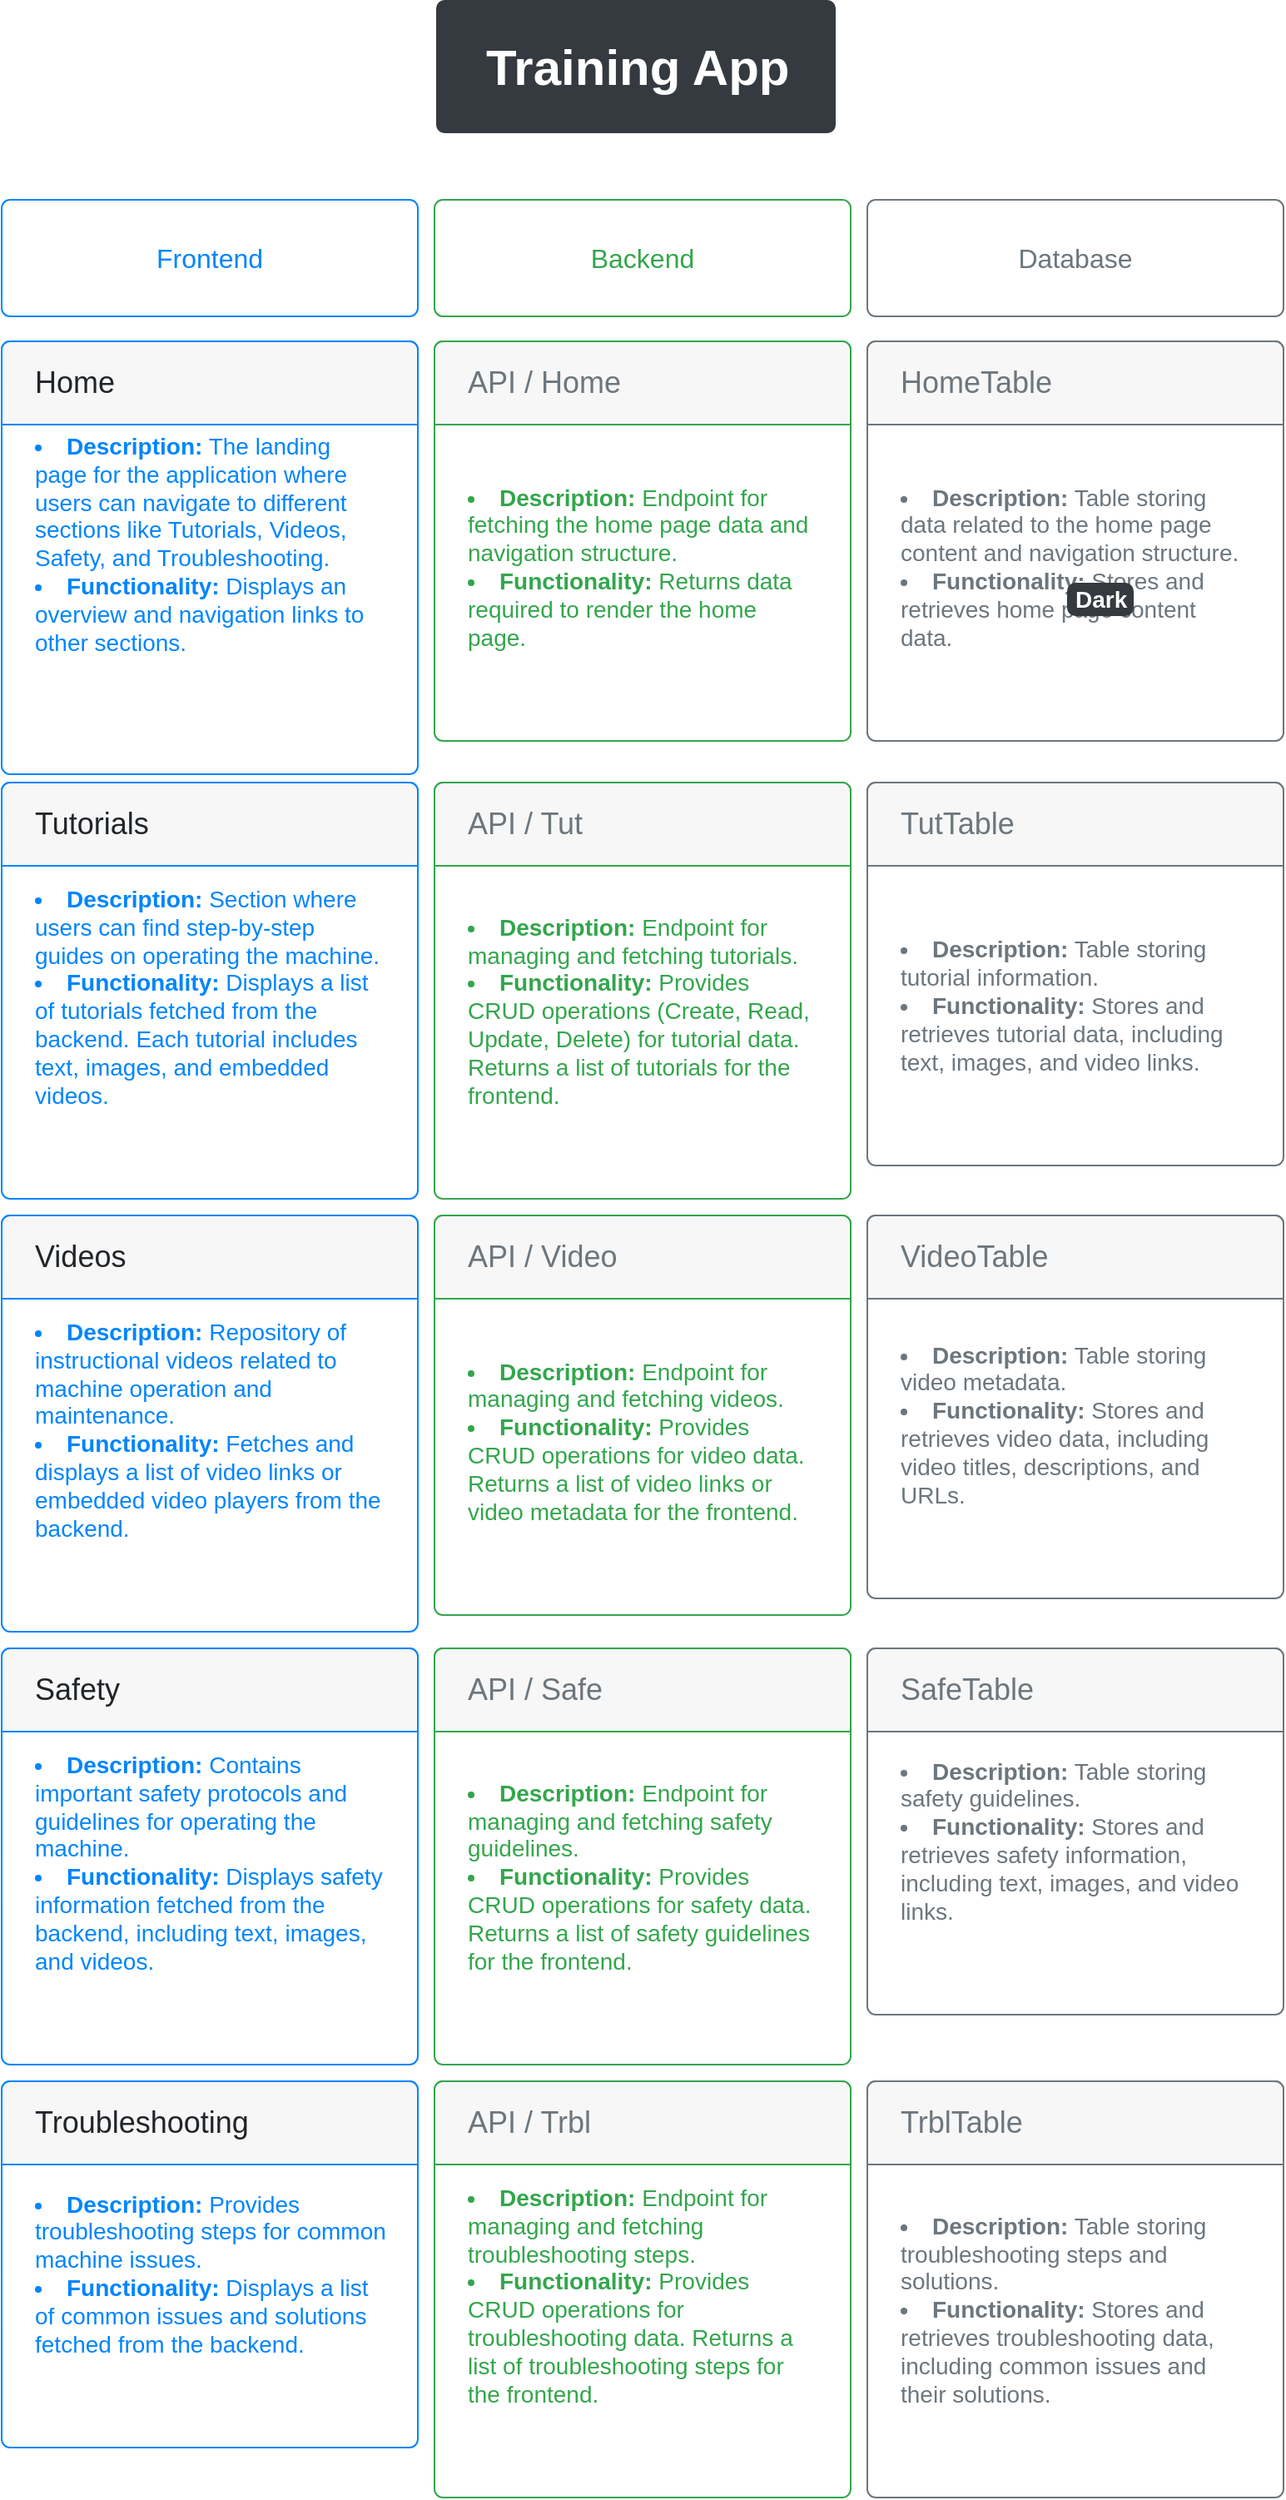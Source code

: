 <mxfile version="24.4.13" type="github">
  <diagram name="Page-1" id="uvxl58Gkmtpq-BO5B7qE">
    <mxGraphModel dx="2074" dy="2192" grid="1" gridSize="10" guides="1" tooltips="1" connect="1" arrows="1" fold="1" page="1" pageScale="1" pageWidth="850" pageHeight="1100" math="0" shadow="0">
      <root>
        <mxCell id="0" />
        <mxCell id="1" parent="0" />
        <mxCell id="za2RijrE2fHr1rWfp9be-4" value="&#xa;&lt;li&gt;&lt;strong&gt;Description:&lt;/strong&gt; The landing page for the application where users can navigate to different sections like Tutorials, Videos, Safety, and Troubleshooting.&lt;/li&gt;&lt;li&gt;&lt;strong&gt;Functionality:&lt;/strong&gt; Displays an overview and navigation links to other sections.&lt;/li&gt;&#xa;&#xa;" style="html=1;shadow=0;dashed=0;shape=mxgraph.bootstrap.rrect;rSize=5;strokeColor=#0085FC;html=1;whiteSpace=wrap;fillColor=#ffffff;fontColor=#0085FC;verticalAlign=middle;align=left;spacing=20;spacingBottom=0;fontSize=14;textDirection=ltr;" vertex="1" parent="1">
          <mxGeometry x="30" y="-145" width="250" height="260" as="geometry" />
        </mxCell>
        <mxCell id="za2RijrE2fHr1rWfp9be-5" value="Home" style="html=1;shadow=0;dashed=0;shape=mxgraph.bootstrap.topButton;rSize=5;perimeter=none;whiteSpace=wrap;fillColor=#F7F7F7;strokeColor=#0085FC;fontColor=#212529;resizeWidth=1;fontSize=18;align=left;spacing=20;" vertex="1" parent="za2RijrE2fHr1rWfp9be-4">
          <mxGeometry width="250" height="50" relative="1" as="geometry" />
        </mxCell>
        <mxCell id="za2RijrE2fHr1rWfp9be-6" value="&#xa;&lt;li&gt;&lt;strong&gt;Description:&lt;/strong&gt; Section where users can find step-by-step guides on operating the machine.&lt;/li&gt;&lt;li&gt;&lt;strong&gt;Functionality:&lt;/strong&gt; Displays a list of tutorials fetched from the backend. Each tutorial includes text, images, and embedded videos.&lt;/li&gt;&#xa;&#xa;" style="html=1;shadow=0;dashed=0;shape=mxgraph.bootstrap.rrect;rSize=5;strokeColor=#0085FC;html=1;whiteSpace=wrap;fillColor=#ffffff;fontColor=#0085FC;verticalAlign=bottom;align=left;spacing=20;spacingBottom=0;fontSize=14;" vertex="1" parent="1">
          <mxGeometry x="30" y="120" width="250" height="250" as="geometry" />
        </mxCell>
        <mxCell id="za2RijrE2fHr1rWfp9be-7" value="Tutorials" style="html=1;shadow=0;dashed=0;shape=mxgraph.bootstrap.topButton;rSize=5;perimeter=none;whiteSpace=wrap;fillColor=#F7F7F7;strokeColor=#0085FC;fontColor=#212529;resizeWidth=1;fontSize=18;align=left;spacing=20;" vertex="1" parent="za2RijrE2fHr1rWfp9be-6">
          <mxGeometry width="250" height="50" relative="1" as="geometry" />
        </mxCell>
        <mxCell id="za2RijrE2fHr1rWfp9be-8" value="&#xa;&lt;li&gt;&lt;strong&gt;Description:&lt;/strong&gt; Repository of instructional videos related to machine operation and maintenance.&lt;/li&gt;&lt;li&gt;&lt;strong&gt;Functionality:&lt;/strong&gt; Fetches and displays a list of video links or embedded video players from the backend.&lt;/li&gt;&#xa;&#xa;" style="html=1;shadow=0;dashed=0;shape=mxgraph.bootstrap.rrect;rSize=5;strokeColor=#0085FC;html=1;whiteSpace=wrap;fillColor=#ffffff;fontColor=#0085FC;verticalAlign=bottom;align=left;spacing=20;spacingBottom=0;fontSize=14;" vertex="1" parent="1">
          <mxGeometry x="30" y="380" width="250" height="250" as="geometry" />
        </mxCell>
        <mxCell id="za2RijrE2fHr1rWfp9be-9" value="Videos" style="html=1;shadow=0;dashed=0;shape=mxgraph.bootstrap.topButton;rSize=5;perimeter=none;whiteSpace=wrap;fillColor=#F7F7F7;strokeColor=#0085FC;fontColor=#212529;resizeWidth=1;fontSize=18;align=left;spacing=20;" vertex="1" parent="za2RijrE2fHr1rWfp9be-8">
          <mxGeometry width="250" height="50" relative="1" as="geometry" />
        </mxCell>
        <mxCell id="za2RijrE2fHr1rWfp9be-10" value="&#xa;&lt;li&gt;&lt;strong&gt;Description:&lt;/strong&gt; Contains important safety protocols and guidelines for operating the machine.&lt;/li&gt;&lt;li&gt;&lt;strong&gt;Functionality:&lt;/strong&gt; Displays safety information fetched from the backend, including text, images, and videos.&lt;/li&gt;&#xa;&#xa;" style="html=1;shadow=0;dashed=0;shape=mxgraph.bootstrap.rrect;rSize=5;strokeColor=#0085FC;html=1;whiteSpace=wrap;fillColor=#ffffff;fontColor=#0085FC;verticalAlign=bottom;align=left;spacing=20;spacingBottom=0;fontSize=14;" vertex="1" parent="1">
          <mxGeometry x="30" y="640" width="250" height="250" as="geometry" />
        </mxCell>
        <mxCell id="za2RijrE2fHr1rWfp9be-11" value="Safety" style="html=1;shadow=0;dashed=0;shape=mxgraph.bootstrap.topButton;rSize=5;perimeter=none;whiteSpace=wrap;fillColor=#F7F7F7;strokeColor=#0085FC;fontColor=#212529;resizeWidth=1;fontSize=18;align=left;spacing=20;" vertex="1" parent="za2RijrE2fHr1rWfp9be-10">
          <mxGeometry width="250" height="50" relative="1" as="geometry" />
        </mxCell>
        <mxCell id="za2RijrE2fHr1rWfp9be-12" value="&#xa;&lt;li&gt;&lt;strong&gt;Description:&lt;/strong&gt; Provides troubleshooting steps for common machine issues.&lt;/li&gt;&lt;li&gt;&lt;strong&gt;Functionality:&lt;/strong&gt; Displays a list of common issues and solutions fetched from the backend.&lt;/li&gt;&#xa;&#xa;" style="html=1;shadow=0;dashed=0;shape=mxgraph.bootstrap.rrect;rSize=5;strokeColor=#0085FC;html=1;whiteSpace=wrap;fillColor=#ffffff;fontColor=#0085FC;verticalAlign=bottom;align=left;spacing=20;spacingBottom=0;fontSize=14;" vertex="1" parent="1">
          <mxGeometry x="30" y="900" width="250" height="220" as="geometry" />
        </mxCell>
        <mxCell id="za2RijrE2fHr1rWfp9be-13" value="Troubleshooting" style="html=1;shadow=0;dashed=0;shape=mxgraph.bootstrap.topButton;rSize=5;perimeter=none;whiteSpace=wrap;fillColor=#F7F7F7;strokeColor=#0085FC;fontColor=#212529;resizeWidth=1;fontSize=18;align=left;spacing=20;" vertex="1" parent="za2RijrE2fHr1rWfp9be-12">
          <mxGeometry width="250" height="50" relative="1" as="geometry" />
        </mxCell>
        <mxCell id="za2RijrE2fHr1rWfp9be-14" value="&#xa;&lt;li&gt;&lt;strong&gt;Description:&lt;/strong&gt; Endpoint for fetching the home page data and navigation structure.&lt;/li&gt;&lt;li&gt;&lt;strong&gt;Functionality:&lt;/strong&gt; Returns data required to render the home page.&lt;/li&gt;&#xa;&#xa;" style="html=1;shadow=0;dashed=0;shape=mxgraph.bootstrap.rrect;rSize=5;strokeColor=#33A64C;html=1;whiteSpace=wrap;fillColor=#ffffff;fontColor=#33A64C;verticalAlign=bottom;align=left;spacing=20;spacingBottom=0;fontSize=14;" vertex="1" parent="1">
          <mxGeometry x="290" y="-145" width="250" height="240" as="geometry" />
        </mxCell>
        <mxCell id="za2RijrE2fHr1rWfp9be-15" value="API / Home" style="html=1;shadow=0;dashed=0;shape=mxgraph.bootstrap.topButton;rSize=5;perimeter=none;whiteSpace=wrap;fillColor=#F7F7F7;strokeColor=#33A64C;fontColor=#6C767D;resizeWidth=1;fontSize=18;align=left;spacing=20;" vertex="1" parent="za2RijrE2fHr1rWfp9be-14">
          <mxGeometry width="250" height="50" relative="1" as="geometry" />
        </mxCell>
        <mxCell id="za2RijrE2fHr1rWfp9be-16" value="&#xa;&lt;li&gt;&lt;strong&gt;Description:&lt;/strong&gt; Endpoint for managing and fetching tutorials.&lt;/li&gt;&lt;li&gt;&lt;strong&gt;Functionality:&lt;/strong&gt; Provides CRUD operations (Create, Read, Update, Delete) for tutorial data. Returns a list of tutorials for the frontend.&lt;/li&gt;&#xa;&#xa;" style="html=1;shadow=0;dashed=0;shape=mxgraph.bootstrap.rrect;rSize=5;strokeColor=#33A64C;html=1;whiteSpace=wrap;fillColor=#ffffff;fontColor=#33A64C;verticalAlign=bottom;align=left;spacing=20;spacingBottom=0;fontSize=14;" vertex="1" parent="1">
          <mxGeometry x="290" y="120" width="250" height="250" as="geometry" />
        </mxCell>
        <mxCell id="za2RijrE2fHr1rWfp9be-17" value="API / Tut" style="html=1;shadow=0;dashed=0;shape=mxgraph.bootstrap.topButton;rSize=5;perimeter=none;whiteSpace=wrap;fillColor=#F7F7F7;strokeColor=#33A64C;fontColor=#6C767D;resizeWidth=1;fontSize=18;align=left;spacing=20;" vertex="1" parent="za2RijrE2fHr1rWfp9be-16">
          <mxGeometry width="250" height="50" relative="1" as="geometry" />
        </mxCell>
        <mxCell id="za2RijrE2fHr1rWfp9be-18" value="&#xa;&lt;li&gt;&lt;strong&gt;Description:&lt;/strong&gt; Endpoint for managing and fetching videos.&lt;/li&gt;&lt;li&gt;&lt;strong&gt;Functionality:&lt;/strong&gt; Provides CRUD operations for video data. Returns a list of video links or video metadata for the frontend.&lt;/li&gt;&#xa;&#xa;" style="html=1;shadow=0;dashed=0;shape=mxgraph.bootstrap.rrect;rSize=5;strokeColor=#33A64C;html=1;whiteSpace=wrap;fillColor=#ffffff;fontColor=#33A64C;verticalAlign=bottom;align=left;spacing=20;spacingBottom=0;fontSize=14;" vertex="1" parent="1">
          <mxGeometry x="290" y="380" width="250" height="240" as="geometry" />
        </mxCell>
        <mxCell id="za2RijrE2fHr1rWfp9be-19" value="API / Video" style="html=1;shadow=0;dashed=0;shape=mxgraph.bootstrap.topButton;rSize=5;perimeter=none;whiteSpace=wrap;fillColor=#F7F7F7;strokeColor=#33A64C;fontColor=#6C767D;resizeWidth=1;fontSize=18;align=left;spacing=20;" vertex="1" parent="za2RijrE2fHr1rWfp9be-18">
          <mxGeometry width="250" height="50" relative="1" as="geometry" />
        </mxCell>
        <mxCell id="za2RijrE2fHr1rWfp9be-20" value="&#xa;&lt;li&gt;&lt;strong&gt;Description:&lt;/strong&gt; Endpoint for managing and fetching safety guidelines.&lt;/li&gt;&lt;li&gt;&lt;strong&gt;Functionality:&lt;/strong&gt; Provides CRUD operations for safety data. Returns a list of safety guidelines for the frontend.&lt;/li&gt;&#xa;&#xa;" style="html=1;shadow=0;dashed=0;shape=mxgraph.bootstrap.rrect;rSize=5;strokeColor=#33A64C;html=1;whiteSpace=wrap;fillColor=#ffffff;fontColor=#33A64C;verticalAlign=bottom;align=left;spacing=20;spacingBottom=0;fontSize=14;" vertex="1" parent="1">
          <mxGeometry x="290" y="640" width="250" height="250" as="geometry" />
        </mxCell>
        <mxCell id="za2RijrE2fHr1rWfp9be-21" value="API / Safe" style="html=1;shadow=0;dashed=0;shape=mxgraph.bootstrap.topButton;rSize=5;perimeter=none;whiteSpace=wrap;fillColor=#F7F7F7;strokeColor=#33A64C;fontColor=#6C767D;resizeWidth=1;fontSize=18;align=left;spacing=20;" vertex="1" parent="za2RijrE2fHr1rWfp9be-20">
          <mxGeometry width="250" height="50" relative="1" as="geometry" />
        </mxCell>
        <mxCell id="za2RijrE2fHr1rWfp9be-22" value="&#xa;&lt;li&gt;&lt;strong&gt;Description:&lt;/strong&gt; Endpoint for managing and fetching troubleshooting steps.&lt;/li&gt;&lt;li&gt;&lt;strong&gt;Functionality:&lt;/strong&gt; Provides CRUD operations for troubleshooting data. Returns a list of troubleshooting steps for the frontend.&lt;/li&gt;&#xa;&#xa;" style="html=1;shadow=0;dashed=0;shape=mxgraph.bootstrap.rrect;rSize=5;strokeColor=#33A64C;html=1;whiteSpace=wrap;fillColor=#ffffff;fontColor=#33A64C;verticalAlign=bottom;align=left;spacing=20;spacingBottom=0;fontSize=14;" vertex="1" parent="1">
          <mxGeometry x="290" y="900" width="250" height="250" as="geometry" />
        </mxCell>
        <mxCell id="za2RijrE2fHr1rWfp9be-23" value="API / Trbl" style="html=1;shadow=0;dashed=0;shape=mxgraph.bootstrap.topButton;rSize=5;perimeter=none;whiteSpace=wrap;fillColor=#F7F7F7;strokeColor=#33A64C;fontColor=#6C767D;resizeWidth=1;fontSize=18;align=left;spacing=20;" vertex="1" parent="za2RijrE2fHr1rWfp9be-22">
          <mxGeometry width="250" height="50" relative="1" as="geometry" />
        </mxCell>
        <mxCell id="za2RijrE2fHr1rWfp9be-24" value="&#xa;&lt;li&gt;&lt;strong&gt;Description:&lt;/strong&gt; Table storing data related to the home page content and navigation structure.&lt;/li&gt;&lt;li&gt;&lt;strong&gt;Functionality:&lt;/strong&gt; Stores and retrieves home page content data.&lt;/li&gt;&#xa;&#xa;" style="html=1;shadow=0;dashed=0;shape=mxgraph.bootstrap.rrect;rSize=5;strokeColor=#6C767D;html=1;whiteSpace=wrap;fillColor=#ffffff;fontColor=#6C767D;verticalAlign=bottom;align=left;spacing=20;spacingBottom=0;fontSize=14;" vertex="1" parent="1">
          <mxGeometry x="550" y="-145" width="250" height="240" as="geometry" />
        </mxCell>
        <mxCell id="za2RijrE2fHr1rWfp9be-25" value="HomeTable" style="html=1;shadow=0;dashed=0;shape=mxgraph.bootstrap.topButton;rSize=5;perimeter=none;whiteSpace=wrap;fillColor=#F7F7F7;strokeColor=#6C767D;fontColor=#6C767D;resizeWidth=1;fontSize=18;align=left;spacing=20;" vertex="1" parent="za2RijrE2fHr1rWfp9be-24">
          <mxGeometry width="250" height="50" relative="1" as="geometry" />
        </mxCell>
        <mxCell id="za2RijrE2fHr1rWfp9be-26" value="&#xa;&lt;li&gt;&lt;strong&gt;Description:&lt;/strong&gt; Table storing tutorial information.&lt;/li&gt;&lt;li&gt;&lt;strong&gt;Functionality:&lt;/strong&gt; Stores and retrieves tutorial data, including text, images, and video links.&lt;/li&gt;&#xa;&#xa;" style="html=1;shadow=0;dashed=0;shape=mxgraph.bootstrap.rrect;rSize=5;strokeColor=#6C767D;html=1;whiteSpace=wrap;fillColor=#ffffff;fontColor=#6C767D;verticalAlign=bottom;align=left;spacing=20;spacingBottom=0;fontSize=14;" vertex="1" parent="1">
          <mxGeometry x="550" y="120" width="250" height="230" as="geometry" />
        </mxCell>
        <mxCell id="za2RijrE2fHr1rWfp9be-27" value="TutTable" style="html=1;shadow=0;dashed=0;shape=mxgraph.bootstrap.topButton;rSize=5;perimeter=none;whiteSpace=wrap;fillColor=#F7F7F7;strokeColor=#6C767D;fontColor=#6C767D;resizeWidth=1;fontSize=18;align=left;spacing=20;" vertex="1" parent="za2RijrE2fHr1rWfp9be-26">
          <mxGeometry width="250" height="50" relative="1" as="geometry" />
        </mxCell>
        <mxCell id="za2RijrE2fHr1rWfp9be-28" value="&#xa;&lt;li&gt;&lt;strong&gt;Description:&lt;/strong&gt; Table storing video metadata.&lt;/li&gt;&lt;li&gt;&lt;strong&gt;Functionality:&lt;/strong&gt; Stores and retrieves video data, including video titles, descriptions, and URLs.&lt;/li&gt;&#xa;&#xa;" style="html=1;shadow=0;dashed=0;shape=mxgraph.bootstrap.rrect;rSize=5;strokeColor=#6C767D;html=1;whiteSpace=wrap;fillColor=#ffffff;fontColor=#6C767D;verticalAlign=bottom;align=left;spacing=20;spacingBottom=0;fontSize=14;" vertex="1" parent="1">
          <mxGeometry x="550" y="380" width="250" height="230" as="geometry" />
        </mxCell>
        <mxCell id="za2RijrE2fHr1rWfp9be-29" value="VideoTable" style="html=1;shadow=0;dashed=0;shape=mxgraph.bootstrap.topButton;rSize=5;perimeter=none;whiteSpace=wrap;fillColor=#F7F7F7;strokeColor=#6C767D;fontColor=#6C767D;resizeWidth=1;fontSize=18;align=left;spacing=20;" vertex="1" parent="za2RijrE2fHr1rWfp9be-28">
          <mxGeometry width="250" height="50" relative="1" as="geometry" />
        </mxCell>
        <mxCell id="za2RijrE2fHr1rWfp9be-30" value="&#xa;&lt;li&gt;&lt;strong&gt;Description:&lt;/strong&gt; Table storing safety guidelines.&lt;/li&gt;&lt;li&gt;&lt;strong&gt;Functionality:&lt;/strong&gt; Stores and retrieves safety information, including text, images, and video links.&lt;/li&gt;&#xa;&#xa;" style="html=1;shadow=0;dashed=0;shape=mxgraph.bootstrap.rrect;rSize=5;strokeColor=#6C767D;html=1;whiteSpace=wrap;fillColor=#ffffff;fontColor=#6C767D;verticalAlign=bottom;align=left;spacing=20;spacingBottom=0;fontSize=14;" vertex="1" parent="1">
          <mxGeometry x="550" y="640" width="250" height="220" as="geometry" />
        </mxCell>
        <mxCell id="za2RijrE2fHr1rWfp9be-31" value="SafeTable" style="html=1;shadow=0;dashed=0;shape=mxgraph.bootstrap.topButton;rSize=5;perimeter=none;whiteSpace=wrap;fillColor=#F7F7F7;strokeColor=#6C767D;fontColor=#6C767D;resizeWidth=1;fontSize=18;align=left;spacing=20;" vertex="1" parent="za2RijrE2fHr1rWfp9be-30">
          <mxGeometry width="250" height="50" relative="1" as="geometry" />
        </mxCell>
        <mxCell id="za2RijrE2fHr1rWfp9be-32" value="&#xa;&lt;li&gt;&lt;strong&gt;Description:&lt;/strong&gt; Table storing troubleshooting steps and solutions.&lt;/li&gt;&lt;li&gt;&lt;strong&gt;Functionality:&lt;/strong&gt; Stores and retrieves troubleshooting data, including common issues and their solutions.&lt;/li&gt;&#xa;&#xa;" style="html=1;shadow=0;dashed=0;shape=mxgraph.bootstrap.rrect;rSize=5;strokeColor=#6C767D;html=1;whiteSpace=wrap;fillColor=#ffffff;fontColor=#6C767D;verticalAlign=bottom;align=left;spacing=20;spacingBottom=0;fontSize=14;" vertex="1" parent="1">
          <mxGeometry x="550" y="900" width="250" height="250" as="geometry" />
        </mxCell>
        <mxCell id="za2RijrE2fHr1rWfp9be-33" value="TrblTable" style="html=1;shadow=0;dashed=0;shape=mxgraph.bootstrap.topButton;rSize=5;perimeter=none;whiteSpace=wrap;fillColor=#F7F7F7;strokeColor=#6C767D;fontColor=#6C767D;resizeWidth=1;fontSize=18;align=left;spacing=20;" vertex="1" parent="za2RijrE2fHr1rWfp9be-32">
          <mxGeometry width="250" height="50" relative="1" as="geometry" />
        </mxCell>
        <mxCell id="za2RijrE2fHr1rWfp9be-35" value="Frontend" style="html=1;shadow=0;dashed=0;shape=mxgraph.bootstrap.rrect;rSize=5;strokeColor=#0085FC;strokeWidth=1;fillColor=none;fontColor=#0085FC;whiteSpace=wrap;align=center;verticalAlign=middle;spacingLeft=0;fontStyle=0;fontSize=16;spacing=5;" vertex="1" parent="1">
          <mxGeometry x="30" y="-230" width="250" height="70" as="geometry" />
        </mxCell>
        <mxCell id="za2RijrE2fHr1rWfp9be-36" value="Backend" style="html=1;shadow=0;dashed=0;shape=mxgraph.bootstrap.rrect;rSize=5;strokeColor=#33A64C;strokeWidth=1;fillColor=none;fontColor=#33A64C;whiteSpace=wrap;align=center;verticalAlign=middle;spacingLeft=0;fontStyle=0;fontSize=16;spacing=5;" vertex="1" parent="1">
          <mxGeometry x="290" y="-230" width="250" height="70" as="geometry" />
        </mxCell>
        <mxCell id="za2RijrE2fHr1rWfp9be-37" value="Database" style="html=1;shadow=0;dashed=0;shape=mxgraph.bootstrap.rrect;rSize=5;strokeColor=#6C767D;strokeWidth=1;fillColor=none;fontColor=#6C767D;whiteSpace=wrap;align=center;verticalAlign=middle;spacingLeft=0;fontStyle=0;fontSize=16;spacing=5;" vertex="1" parent="1">
          <mxGeometry x="550" y="-230" width="250" height="70" as="geometry" />
        </mxCell>
        <mxCell id="za2RijrE2fHr1rWfp9be-40" value="Dark" style="html=1;shadow=0;dashed=0;shape=mxgraph.bootstrap.rrect;rSize=5;strokeColor=none;strokeWidth=1;fillColor=#343A40;fontColor=#FFFFFF;whiteSpace=wrap;align=left;verticalAlign=middle;spacingLeft=0;fontStyle=1;fontSize=14;spacing=5;" vertex="1" parent="1">
          <mxGeometry x="670" width="40" height="20" as="geometry" />
        </mxCell>
        <mxCell id="za2RijrE2fHr1rWfp9be-41" value="&amp;nbsp; &amp;nbsp;Training App" style="html=1;shadow=0;dashed=0;shape=mxgraph.bootstrap.rrect;rSize=5;strokeColor=none;strokeWidth=1;fillColor=#343A40;fontColor=#FFFFFF;whiteSpace=wrap;align=left;verticalAlign=middle;spacingLeft=0;fontStyle=1;fontSize=30;spacing=5;" vertex="1" parent="1">
          <mxGeometry x="291" y="-350" width="240" height="80" as="geometry" />
        </mxCell>
      </root>
    </mxGraphModel>
  </diagram>
</mxfile>
